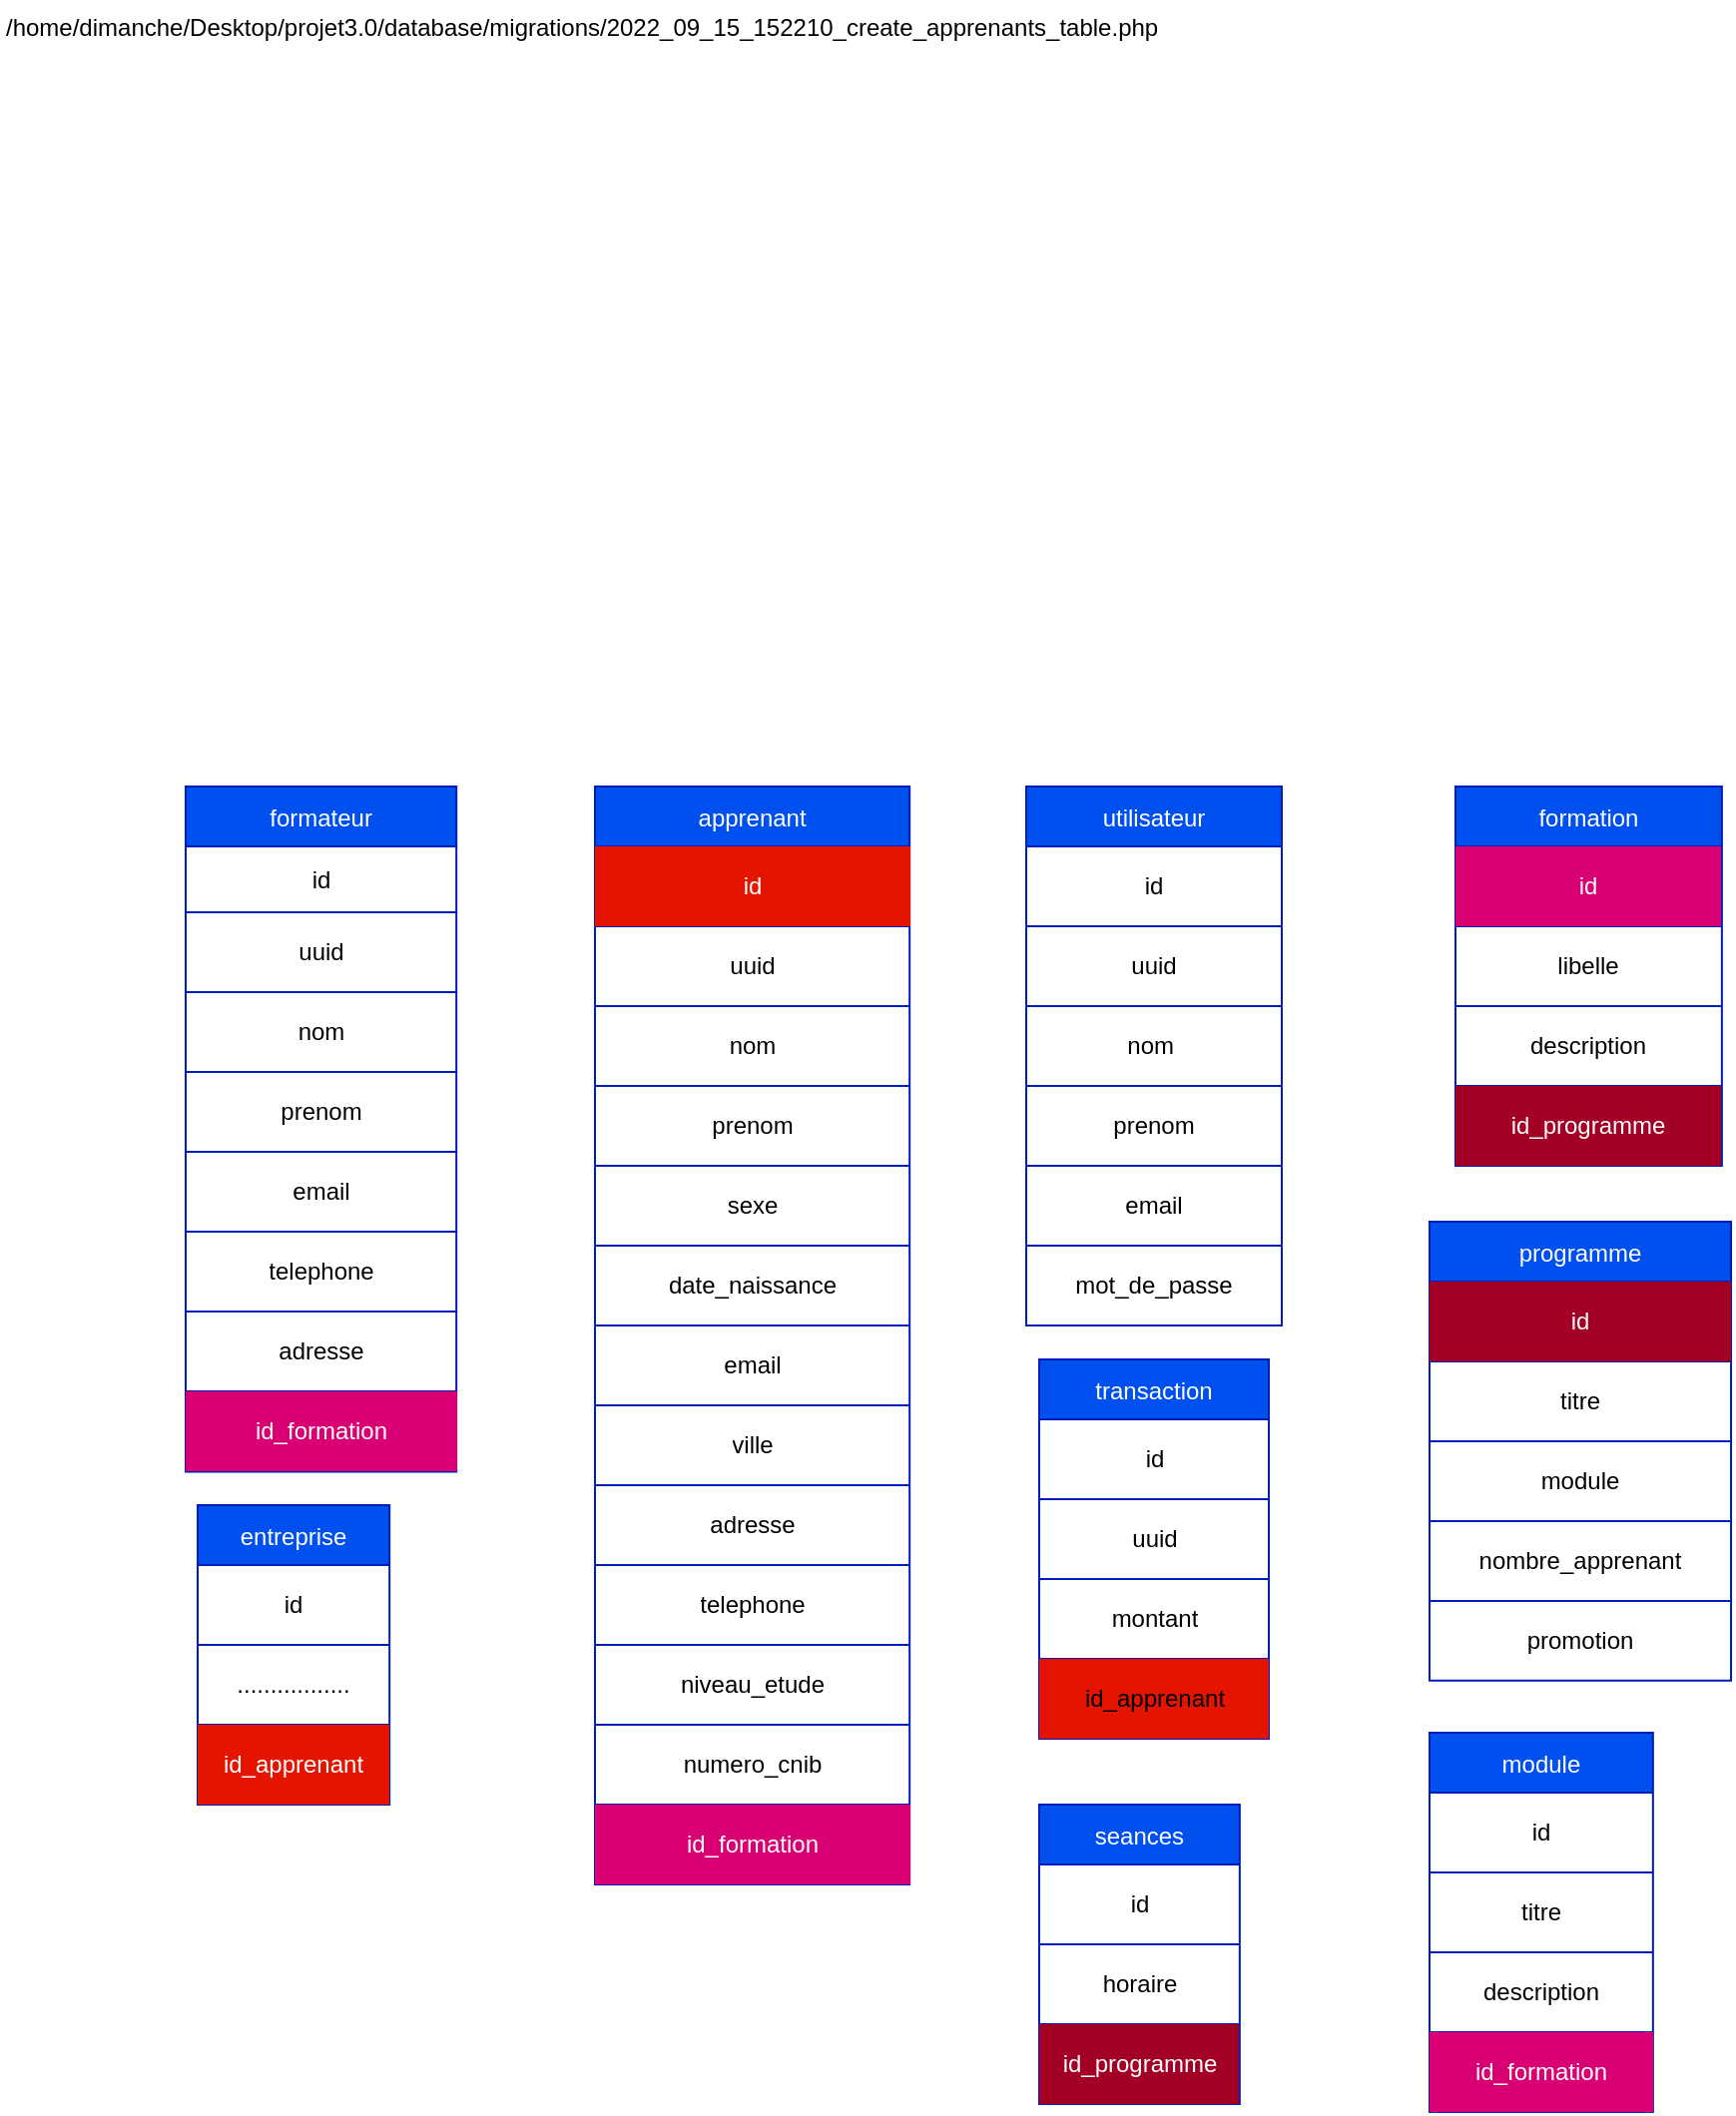 <mxfile>
    <diagram id="sy53yYB4X2xb03WpH7nr" name="Page-1">
        <mxGraphModel dx="1904" dy="1728" grid="0" gridSize="10" guides="1" tooltips="1" connect="1" arrows="1" fold="1" page="1" pageScale="1" pageWidth="850" pageHeight="1100" math="0" shadow="0">
            <root>
                <mxCell id="0"/>
                <mxCell id="1" parent="0"/>
                <mxCell id="59" value="apprenant" style="shape=table;startSize=30;container=1;collapsible=0;childLayout=tableLayout;fontFamily=Helvetica;fontSize=12;fontColor=#ffffff;fillColor=#0050ef;strokeColor=#001DBC;" parent="1" vertex="1">
                    <mxGeometry x="274" y="35" width="157.591" height="550" as="geometry"/>
                </mxCell>
                <mxCell id="60" value="" style="shape=partialRectangle;collapsible=0;dropTarget=0;pointerEvents=0;fillColor=none;top=0;left=0;bottom=0;right=0;points=[[0,0.5],[1,0.5]];portConstraint=eastwest;fontFamily=Helvetica;fontSize=12;fontColor=default;" parent="59" vertex="1">
                    <mxGeometry y="30" width="157.591" height="40" as="geometry"/>
                </mxCell>
                <mxCell id="61" value="id" style="shape=partialRectangle;html=1;whiteSpace=wrap;connectable=0;overflow=hidden;fillColor=#e51400;top=0;left=0;bottom=0;right=0;pointerEvents=1;fontFamily=Helvetica;fontSize=12;fontColor=#ffffff;strokeColor=#B20000;" parent="60" vertex="1">
                    <mxGeometry width="158" height="40" as="geometry">
                        <mxRectangle width="158" height="40" as="alternateBounds"/>
                    </mxGeometry>
                </mxCell>
                <mxCell id="87" value="" style="shape=partialRectangle;collapsible=0;dropTarget=0;pointerEvents=0;fillColor=none;top=0;left=0;bottom=0;right=0;points=[[0,0.5],[1,0.5]];portConstraint=eastwest;fontFamily=Helvetica;fontSize=12;fontColor=default;" parent="59" vertex="1">
                    <mxGeometry y="70" width="157.591" height="40" as="geometry"/>
                </mxCell>
                <mxCell id="88" value="uuid" style="shape=partialRectangle;html=1;whiteSpace=wrap;connectable=0;overflow=hidden;fillColor=none;top=0;left=0;bottom=0;right=0;pointerEvents=1;fontFamily=Helvetica;fontSize=12;fontColor=default;" parent="87" vertex="1">
                    <mxGeometry width="158" height="40" as="geometry">
                        <mxRectangle width="158" height="40" as="alternateBounds"/>
                    </mxGeometry>
                </mxCell>
                <mxCell id="62" value="" style="shape=partialRectangle;collapsible=0;dropTarget=0;pointerEvents=0;fillColor=none;top=0;left=0;bottom=0;right=0;points=[[0,0.5],[1,0.5]];portConstraint=eastwest;fontFamily=Helvetica;fontSize=12;fontColor=default;" parent="59" vertex="1">
                    <mxGeometry y="110" width="157.591" height="40" as="geometry"/>
                </mxCell>
                <mxCell id="63" value="nom" style="shape=partialRectangle;html=1;whiteSpace=wrap;connectable=0;overflow=hidden;fillColor=none;top=0;left=0;bottom=0;right=0;pointerEvents=1;fontFamily=Helvetica;fontSize=12;fontColor=default;" parent="62" vertex="1">
                    <mxGeometry width="158" height="40" as="geometry">
                        <mxRectangle width="158" height="40" as="alternateBounds"/>
                    </mxGeometry>
                </mxCell>
                <mxCell id="64" value="" style="shape=partialRectangle;collapsible=0;dropTarget=0;pointerEvents=0;fillColor=none;top=0;left=0;bottom=0;right=0;points=[[0,0.5],[1,0.5]];portConstraint=eastwest;fontFamily=Helvetica;fontSize=12;fontColor=default;" parent="59" vertex="1">
                    <mxGeometry y="150" width="157.591" height="40" as="geometry"/>
                </mxCell>
                <mxCell id="65" value="prenom" style="shape=partialRectangle;html=1;whiteSpace=wrap;connectable=0;overflow=hidden;fillColor=none;top=0;left=0;bottom=0;right=0;pointerEvents=1;fontFamily=Helvetica;fontSize=12;fontColor=default;" parent="64" vertex="1">
                    <mxGeometry width="158" height="40" as="geometry">
                        <mxRectangle width="158" height="40" as="alternateBounds"/>
                    </mxGeometry>
                </mxCell>
                <mxCell id="109" value="" style="shape=partialRectangle;collapsible=0;dropTarget=0;pointerEvents=0;fillColor=none;top=0;left=0;bottom=0;right=0;points=[[0,0.5],[1,0.5]];portConstraint=eastwest;fontFamily=Helvetica;fontSize=12;fontColor=default;" parent="59" vertex="1">
                    <mxGeometry y="190" width="157.591" height="40" as="geometry"/>
                </mxCell>
                <mxCell id="110" value="sexe" style="shape=partialRectangle;html=1;whiteSpace=wrap;connectable=0;overflow=hidden;fillColor=none;top=0;left=0;bottom=0;right=0;pointerEvents=1;fontFamily=Helvetica;fontSize=12;fontColor=default;" parent="109" vertex="1">
                    <mxGeometry width="158" height="40" as="geometry">
                        <mxRectangle width="158" height="40" as="alternateBounds"/>
                    </mxGeometry>
                </mxCell>
                <mxCell id="158" value="" style="shape=partialRectangle;collapsible=0;dropTarget=0;pointerEvents=0;fillColor=none;top=0;left=0;bottom=0;right=0;points=[[0,0.5],[1,0.5]];portConstraint=eastwest;fontFamily=Helvetica;fontSize=12;fontColor=default;" parent="59" vertex="1">
                    <mxGeometry y="230" width="157.591" height="40" as="geometry"/>
                </mxCell>
                <mxCell id="159" value="date_naissance" style="shape=partialRectangle;html=1;whiteSpace=wrap;connectable=0;overflow=hidden;fillColor=none;top=0;left=0;bottom=0;right=0;pointerEvents=1;fontFamily=Helvetica;fontSize=12;fontColor=default;" parent="158" vertex="1">
                    <mxGeometry width="158" height="40" as="geometry">
                        <mxRectangle width="158" height="40" as="alternateBounds"/>
                    </mxGeometry>
                </mxCell>
                <mxCell id="66" value="" style="shape=partialRectangle;collapsible=0;dropTarget=0;pointerEvents=0;fillColor=none;top=0;left=0;bottom=0;right=0;points=[[0,0.5],[1,0.5]];portConstraint=eastwest;fontFamily=Helvetica;fontSize=12;fontColor=default;" parent="59" vertex="1">
                    <mxGeometry y="270" width="157.591" height="40" as="geometry"/>
                </mxCell>
                <mxCell id="67" value="email" style="shape=partialRectangle;html=1;whiteSpace=wrap;connectable=0;overflow=hidden;fillColor=none;top=0;left=0;bottom=0;right=0;pointerEvents=1;fontFamily=Helvetica;fontSize=12;fontColor=default;" parent="66" vertex="1">
                    <mxGeometry width="158" height="40" as="geometry">
                        <mxRectangle width="158" height="40" as="alternateBounds"/>
                    </mxGeometry>
                </mxCell>
                <mxCell id="213" value="" style="shape=partialRectangle;collapsible=0;dropTarget=0;pointerEvents=0;fillColor=none;top=0;left=0;bottom=0;right=0;points=[[0,0.5],[1,0.5]];portConstraint=eastwest;fontFamily=Helvetica;fontSize=12;fontColor=default;" parent="59" vertex="1">
                    <mxGeometry y="310" width="157.591" height="40" as="geometry"/>
                </mxCell>
                <mxCell id="214" value="ville" style="shape=partialRectangle;html=1;whiteSpace=wrap;connectable=0;overflow=hidden;fillColor=none;top=0;left=0;bottom=0;right=0;pointerEvents=1;fontFamily=Helvetica;fontSize=12;fontColor=default;" parent="213" vertex="1">
                    <mxGeometry width="158" height="40" as="geometry">
                        <mxRectangle width="158" height="40" as="alternateBounds"/>
                    </mxGeometry>
                </mxCell>
                <mxCell id="81" value="" style="shape=partialRectangle;collapsible=0;dropTarget=0;pointerEvents=0;fillColor=none;top=0;left=0;bottom=0;right=0;points=[[0,0.5],[1,0.5]];portConstraint=eastwest;fontFamily=Helvetica;fontSize=12;fontColor=default;" parent="59" vertex="1">
                    <mxGeometry y="350" width="157.591" height="40" as="geometry"/>
                </mxCell>
                <mxCell id="82" value="adresse" style="shape=partialRectangle;html=1;whiteSpace=wrap;connectable=0;overflow=hidden;fillColor=none;top=0;left=0;bottom=0;right=0;pointerEvents=1;fontFamily=Helvetica;fontSize=12;fontColor=default;" parent="81" vertex="1">
                    <mxGeometry width="158" height="40" as="geometry">
                        <mxRectangle width="158" height="40" as="alternateBounds"/>
                    </mxGeometry>
                </mxCell>
                <mxCell id="77" value="" style="shape=partialRectangle;collapsible=0;dropTarget=0;pointerEvents=0;fillColor=none;top=0;left=0;bottom=0;right=0;points=[[0,0.5],[1,0.5]];portConstraint=eastwest;fontFamily=Helvetica;fontSize=12;fontColor=default;" parent="59" vertex="1">
                    <mxGeometry y="390" width="157.591" height="40" as="geometry"/>
                </mxCell>
                <mxCell id="78" value="telephone" style="shape=partialRectangle;html=1;whiteSpace=wrap;connectable=0;overflow=hidden;fillColor=none;top=0;left=0;bottom=0;right=0;pointerEvents=1;fontFamily=Helvetica;fontSize=12;fontColor=default;" parent="77" vertex="1">
                    <mxGeometry width="158" height="40" as="geometry">
                        <mxRectangle width="158" height="40" as="alternateBounds"/>
                    </mxGeometry>
                </mxCell>
                <mxCell id="152" value="" style="shape=partialRectangle;collapsible=0;dropTarget=0;pointerEvents=0;fillColor=none;top=0;left=0;bottom=0;right=0;points=[[0,0.5],[1,0.5]];portConstraint=eastwest;fontFamily=Helvetica;fontSize=12;fontColor=default;" parent="59" vertex="1">
                    <mxGeometry y="430" width="157.591" height="40" as="geometry"/>
                </mxCell>
                <mxCell id="153" value="niveau_etude" style="shape=partialRectangle;html=1;whiteSpace=wrap;connectable=0;overflow=hidden;fillColor=none;top=0;left=0;bottom=0;right=0;pointerEvents=1;fontFamily=Helvetica;fontSize=12;fontColor=default;" parent="152" vertex="1">
                    <mxGeometry width="158" height="40" as="geometry">
                        <mxRectangle width="158" height="40" as="alternateBounds"/>
                    </mxGeometry>
                </mxCell>
                <mxCell id="79" value="" style="shape=partialRectangle;collapsible=0;dropTarget=0;pointerEvents=0;fillColor=none;top=0;left=0;bottom=0;right=0;points=[[0,0.5],[1,0.5]];portConstraint=eastwest;fontFamily=Helvetica;fontSize=12;fontColor=default;" parent="59" vertex="1">
                    <mxGeometry y="470" width="157.591" height="40" as="geometry"/>
                </mxCell>
                <mxCell id="80" value="numero_cnib" style="shape=partialRectangle;html=1;whiteSpace=wrap;connectable=0;overflow=hidden;fillColor=none;top=0;left=0;bottom=0;right=0;pointerEvents=1;fontFamily=Helvetica;fontSize=12;fontColor=default;" parent="79" vertex="1">
                    <mxGeometry width="158" height="40" as="geometry">
                        <mxRectangle width="158" height="40" as="alternateBounds"/>
                    </mxGeometry>
                </mxCell>
                <mxCell id="98" value="" style="shape=partialRectangle;collapsible=0;dropTarget=0;pointerEvents=0;fillColor=none;top=0;left=0;bottom=0;right=0;points=[[0,0.5],[1,0.5]];portConstraint=eastwest;fontFamily=Helvetica;fontSize=12;fontColor=default;" parent="59" vertex="1">
                    <mxGeometry y="510" width="157.591" height="40" as="geometry"/>
                </mxCell>
                <mxCell id="99" value="id_formation" style="shape=partialRectangle;html=1;whiteSpace=wrap;connectable=0;overflow=hidden;fillColor=#d80073;top=0;left=0;bottom=0;right=0;pointerEvents=1;fontFamily=Helvetica;fontSize=12;fontColor=#ffffff;strokeColor=#A50040;" parent="98" vertex="1">
                    <mxGeometry width="158" height="40" as="geometry">
                        <mxRectangle width="158" height="40" as="alternateBounds"/>
                    </mxGeometry>
                </mxCell>
                <mxCell id="68" value="utilisateur" style="shape=table;startSize=30;container=1;collapsible=0;childLayout=tableLayout;fontFamily=Helvetica;fontSize=12;fontColor=#ffffff;fillColor=#0050ef;strokeColor=#001DBC;" parent="1" vertex="1">
                    <mxGeometry x="490" y="35" width="128" height="270" as="geometry"/>
                </mxCell>
                <mxCell id="93" value="" style="shape=partialRectangle;collapsible=0;dropTarget=0;pointerEvents=0;fillColor=none;top=0;left=0;bottom=0;right=0;points=[[0,0.5],[1,0.5]];portConstraint=eastwest;fontFamily=Helvetica;fontSize=12;fontColor=default;" parent="68" vertex="1">
                    <mxGeometry y="30" width="128" height="40" as="geometry"/>
                </mxCell>
                <mxCell id="94" value="id" style="shape=partialRectangle;html=1;whiteSpace=wrap;connectable=0;overflow=hidden;fillColor=none;top=0;left=0;bottom=0;right=0;pointerEvents=1;fontFamily=Helvetica;fontSize=12;fontColor=default;" parent="93" vertex="1">
                    <mxGeometry width="128" height="40" as="geometry">
                        <mxRectangle width="128" height="40" as="alternateBounds"/>
                    </mxGeometry>
                </mxCell>
                <mxCell id="73" value="" style="shape=partialRectangle;collapsible=0;dropTarget=0;pointerEvents=0;fillColor=none;top=0;left=0;bottom=0;right=0;points=[[0,0.5],[1,0.5]];portConstraint=eastwest;fontFamily=Helvetica;fontSize=12;fontColor=default;" parent="68" vertex="1">
                    <mxGeometry y="70" width="128" height="40" as="geometry"/>
                </mxCell>
                <mxCell id="74" value="uuid" style="shape=partialRectangle;html=1;whiteSpace=wrap;connectable=0;overflow=hidden;fillColor=none;top=0;left=0;bottom=0;right=0;pointerEvents=1;fontFamily=Helvetica;fontSize=12;fontColor=default;" parent="73" vertex="1">
                    <mxGeometry width="128" height="40" as="geometry">
                        <mxRectangle width="128" height="40" as="alternateBounds"/>
                    </mxGeometry>
                </mxCell>
                <mxCell id="69" value="" style="shape=partialRectangle;collapsible=0;dropTarget=0;pointerEvents=0;fillColor=none;top=0;left=0;bottom=0;right=0;points=[[0,0.5],[1,0.5]];portConstraint=eastwest;fontFamily=Helvetica;fontSize=12;fontColor=default;" parent="68" vertex="1">
                    <mxGeometry y="110" width="128" height="40" as="geometry"/>
                </mxCell>
                <mxCell id="70" value="nom&amp;nbsp;" style="shape=partialRectangle;html=1;whiteSpace=wrap;connectable=0;overflow=hidden;fillColor=none;top=0;left=0;bottom=0;right=0;pointerEvents=1;fontFamily=Helvetica;fontSize=12;fontColor=default;" parent="69" vertex="1">
                    <mxGeometry width="128" height="40" as="geometry">
                        <mxRectangle width="128" height="40" as="alternateBounds"/>
                    </mxGeometry>
                </mxCell>
                <mxCell id="71" value="" style="shape=partialRectangle;collapsible=0;dropTarget=0;pointerEvents=0;fillColor=none;top=0;left=0;bottom=0;right=0;points=[[0,0.5],[1,0.5]];portConstraint=eastwest;fontFamily=Helvetica;fontSize=12;fontColor=default;" parent="68" vertex="1">
                    <mxGeometry y="150" width="128" height="40" as="geometry"/>
                </mxCell>
                <mxCell id="72" value="prenom" style="shape=partialRectangle;html=1;whiteSpace=wrap;connectable=0;overflow=hidden;fillColor=none;top=0;left=0;bottom=0;right=0;pointerEvents=1;fontFamily=Helvetica;fontSize=12;fontColor=default;" parent="71" vertex="1">
                    <mxGeometry width="128" height="40" as="geometry">
                        <mxRectangle width="128" height="40" as="alternateBounds"/>
                    </mxGeometry>
                </mxCell>
                <mxCell id="75" value="" style="shape=partialRectangle;collapsible=0;dropTarget=0;pointerEvents=0;fillColor=none;top=0;left=0;bottom=0;right=0;points=[[0,0.5],[1,0.5]];portConstraint=eastwest;fontFamily=Helvetica;fontSize=12;fontColor=default;" parent="68" vertex="1">
                    <mxGeometry y="190" width="128" height="40" as="geometry"/>
                </mxCell>
                <mxCell id="76" value="email" style="shape=partialRectangle;html=1;whiteSpace=wrap;connectable=0;overflow=hidden;fillColor=none;top=0;left=0;bottom=0;right=0;pointerEvents=1;fontFamily=Helvetica;fontSize=12;fontColor=default;" parent="75" vertex="1">
                    <mxGeometry width="128" height="40" as="geometry">
                        <mxRectangle width="128" height="40" as="alternateBounds"/>
                    </mxGeometry>
                </mxCell>
                <mxCell id="91" value="" style="shape=partialRectangle;collapsible=0;dropTarget=0;pointerEvents=0;fillColor=none;top=0;left=0;bottom=0;right=0;points=[[0,0.5],[1,0.5]];portConstraint=eastwest;fontFamily=Helvetica;fontSize=12;fontColor=default;" parent="68" vertex="1">
                    <mxGeometry y="230" width="128" height="40" as="geometry"/>
                </mxCell>
                <mxCell id="92" value="mot_de_passe" style="shape=partialRectangle;html=1;whiteSpace=wrap;connectable=0;overflow=hidden;fillColor=none;top=0;left=0;bottom=0;right=0;pointerEvents=1;fontFamily=Helvetica;fontSize=12;fontColor=default;" parent="91" vertex="1">
                    <mxGeometry width="128" height="40" as="geometry">
                        <mxRectangle width="128" height="40" as="alternateBounds"/>
                    </mxGeometry>
                </mxCell>
                <mxCell id="100" value="formation" style="shape=table;startSize=30;container=1;collapsible=0;childLayout=tableLayout;fontFamily=Helvetica;fontSize=12;fontColor=#ffffff;fillColor=#0050ef;strokeColor=#001DBC;" parent="1" vertex="1">
                    <mxGeometry x="705" y="35" width="133.44" height="190" as="geometry"/>
                </mxCell>
                <mxCell id="101" value="" style="shape=partialRectangle;collapsible=0;dropTarget=0;pointerEvents=0;fillColor=none;top=0;left=0;bottom=0;right=0;points=[[0,0.5],[1,0.5]];portConstraint=eastwest;fontFamily=Helvetica;fontSize=12;fontColor=default;" parent="100" vertex="1">
                    <mxGeometry y="30" width="133.44" height="40" as="geometry"/>
                </mxCell>
                <mxCell id="102" value="id" style="shape=partialRectangle;html=1;whiteSpace=wrap;connectable=0;overflow=hidden;fillColor=#d80073;top=0;left=0;bottom=0;right=0;pointerEvents=1;fontFamily=Helvetica;fontSize=12;fontColor=#ffffff;strokeColor=#A50040;" parent="101" vertex="1">
                    <mxGeometry width="133" height="40" as="geometry">
                        <mxRectangle width="133" height="40" as="alternateBounds"/>
                    </mxGeometry>
                </mxCell>
                <mxCell id="103" value="" style="shape=partialRectangle;collapsible=0;dropTarget=0;pointerEvents=0;fillColor=none;top=0;left=0;bottom=0;right=0;points=[[0,0.5],[1,0.5]];portConstraint=eastwest;fontFamily=Helvetica;fontSize=12;fontColor=default;" parent="100" vertex="1">
                    <mxGeometry y="70" width="133.44" height="40" as="geometry"/>
                </mxCell>
                <mxCell id="104" value="libelle" style="shape=partialRectangle;html=1;whiteSpace=wrap;connectable=0;overflow=hidden;fillColor=none;top=0;left=0;bottom=0;right=0;pointerEvents=1;fontFamily=Helvetica;fontSize=12;fontColor=default;" parent="103" vertex="1">
                    <mxGeometry width="133" height="40" as="geometry">
                        <mxRectangle width="133" height="40" as="alternateBounds"/>
                    </mxGeometry>
                </mxCell>
                <mxCell id="178" value="" style="shape=partialRectangle;collapsible=0;dropTarget=0;pointerEvents=0;fillColor=none;top=0;left=0;bottom=0;right=0;points=[[0,0.5],[1,0.5]];portConstraint=eastwest;fontFamily=Helvetica;fontSize=12;fontColor=default;" parent="100" vertex="1">
                    <mxGeometry y="110" width="133.44" height="40" as="geometry"/>
                </mxCell>
                <mxCell id="179" value="description" style="shape=partialRectangle;html=1;whiteSpace=wrap;connectable=0;overflow=hidden;fillColor=none;top=0;left=0;bottom=0;right=0;pointerEvents=1;fontFamily=Helvetica;fontSize=12;fontColor=default;" parent="178" vertex="1">
                    <mxGeometry width="133" height="40" as="geometry">
                        <mxRectangle width="133" height="40" as="alternateBounds"/>
                    </mxGeometry>
                </mxCell>
                <mxCell id="169" value="" style="shape=partialRectangle;collapsible=0;dropTarget=0;pointerEvents=0;fillColor=none;top=0;left=0;bottom=0;right=0;points=[[0,0.5],[1,0.5]];portConstraint=eastwest;fontFamily=Helvetica;fontSize=12;fontColor=default;" parent="100" vertex="1">
                    <mxGeometry y="150" width="133.44" height="40" as="geometry"/>
                </mxCell>
                <mxCell id="170" value="id_programme" style="shape=partialRectangle;html=1;whiteSpace=wrap;connectable=0;overflow=hidden;fillColor=#a20025;top=0;left=0;bottom=0;right=0;pointerEvents=1;fontFamily=Helvetica;fontSize=12;fontColor=#ffffff;strokeColor=#6F0000;" parent="169" vertex="1">
                    <mxGeometry width="133" height="40" as="geometry">
                        <mxRectangle width="133" height="40" as="alternateBounds"/>
                    </mxGeometry>
                </mxCell>
                <mxCell id="124" value="formateur" style="shape=table;startSize=30;container=1;collapsible=0;childLayout=tableLayout;fontFamily=Helvetica;fontSize=12;fontColor=#ffffff;fillColor=#0050ef;strokeColor=#001DBC;" parent="1" vertex="1">
                    <mxGeometry x="69" y="35" width="135.591" height="343.26" as="geometry"/>
                </mxCell>
                <mxCell id="125" value="" style="shape=partialRectangle;collapsible=0;dropTarget=0;pointerEvents=0;fillColor=none;top=0;left=0;bottom=0;right=0;points=[[0,0.5],[1,0.5]];portConstraint=eastwest;fontFamily=Helvetica;fontSize=12;fontColor=default;" parent="124" vertex="1">
                    <mxGeometry y="30" width="135.591" height="33" as="geometry"/>
                </mxCell>
                <mxCell id="126" value="id" style="shape=partialRectangle;html=1;whiteSpace=wrap;connectable=0;overflow=hidden;fillColor=none;top=0;left=0;bottom=0;right=0;pointerEvents=1;fontFamily=Helvetica;fontSize=12;fontColor=default;" parent="125" vertex="1">
                    <mxGeometry width="136" height="33" as="geometry">
                        <mxRectangle width="136" height="33" as="alternateBounds"/>
                    </mxGeometry>
                </mxCell>
                <mxCell id="127" value="" style="shape=partialRectangle;collapsible=0;dropTarget=0;pointerEvents=0;fillColor=none;top=0;left=0;bottom=0;right=0;points=[[0,0.5],[1,0.5]];portConstraint=eastwest;fontFamily=Helvetica;fontSize=12;fontColor=default;" parent="124" vertex="1">
                    <mxGeometry y="63" width="135.591" height="40" as="geometry"/>
                </mxCell>
                <mxCell id="128" value="uuid" style="shape=partialRectangle;html=1;whiteSpace=wrap;connectable=0;overflow=hidden;fillColor=none;top=0;left=0;bottom=0;right=0;pointerEvents=1;fontFamily=Helvetica;fontSize=12;fontColor=default;" parent="127" vertex="1">
                    <mxGeometry width="136" height="40" as="geometry">
                        <mxRectangle width="136" height="40" as="alternateBounds"/>
                    </mxGeometry>
                </mxCell>
                <mxCell id="129" value="" style="shape=partialRectangle;collapsible=0;dropTarget=0;pointerEvents=0;fillColor=none;top=0;left=0;bottom=0;right=0;points=[[0,0.5],[1,0.5]];portConstraint=eastwest;fontFamily=Helvetica;fontSize=12;fontColor=default;" parent="124" vertex="1">
                    <mxGeometry y="103" width="135.591" height="40" as="geometry"/>
                </mxCell>
                <mxCell id="130" value="nom" style="shape=partialRectangle;html=1;whiteSpace=wrap;connectable=0;overflow=hidden;fillColor=none;top=0;left=0;bottom=0;right=0;pointerEvents=1;fontFamily=Helvetica;fontSize=12;fontColor=default;" parent="129" vertex="1">
                    <mxGeometry width="136" height="40" as="geometry">
                        <mxRectangle width="136" height="40" as="alternateBounds"/>
                    </mxGeometry>
                </mxCell>
                <mxCell id="131" value="" style="shape=partialRectangle;collapsible=0;dropTarget=0;pointerEvents=0;fillColor=none;top=0;left=0;bottom=0;right=0;points=[[0,0.5],[1,0.5]];portConstraint=eastwest;fontFamily=Helvetica;fontSize=12;fontColor=default;" parent="124" vertex="1">
                    <mxGeometry y="143" width="135.591" height="40" as="geometry"/>
                </mxCell>
                <mxCell id="132" value="prenom" style="shape=partialRectangle;html=1;whiteSpace=wrap;connectable=0;overflow=hidden;fillColor=none;top=0;left=0;bottom=0;right=0;pointerEvents=1;fontFamily=Helvetica;fontSize=12;fontColor=default;" parent="131" vertex="1">
                    <mxGeometry width="136" height="40" as="geometry">
                        <mxRectangle width="136" height="40" as="alternateBounds"/>
                    </mxGeometry>
                </mxCell>
                <mxCell id="135" value="" style="shape=partialRectangle;collapsible=0;dropTarget=0;pointerEvents=0;fillColor=none;top=0;left=0;bottom=0;right=0;points=[[0,0.5],[1,0.5]];portConstraint=eastwest;fontFamily=Helvetica;fontSize=12;fontColor=default;" parent="124" vertex="1">
                    <mxGeometry y="183" width="135.591" height="40" as="geometry"/>
                </mxCell>
                <mxCell id="136" value="email" style="shape=partialRectangle;html=1;whiteSpace=wrap;connectable=0;overflow=hidden;fillColor=none;top=0;left=0;bottom=0;right=0;pointerEvents=1;fontFamily=Helvetica;fontSize=12;fontColor=default;" parent="135" vertex="1">
                    <mxGeometry width="136" height="40" as="geometry">
                        <mxRectangle width="136" height="40" as="alternateBounds"/>
                    </mxGeometry>
                </mxCell>
                <mxCell id="154" value="" style="shape=partialRectangle;collapsible=0;dropTarget=0;pointerEvents=0;fillColor=none;top=0;left=0;bottom=0;right=0;points=[[0,0.5],[1,0.5]];portConstraint=eastwest;fontFamily=Helvetica;fontSize=12;fontColor=default;" parent="124" vertex="1">
                    <mxGeometry y="223" width="135.591" height="40" as="geometry"/>
                </mxCell>
                <mxCell id="155" value="telephone" style="shape=partialRectangle;html=1;whiteSpace=wrap;connectable=0;overflow=hidden;fillColor=none;top=0;left=0;bottom=0;right=0;pointerEvents=1;fontFamily=Helvetica;fontSize=12;fontColor=default;" parent="154" vertex="1">
                    <mxGeometry width="136" height="40" as="geometry">
                        <mxRectangle width="136" height="40" as="alternateBounds"/>
                    </mxGeometry>
                </mxCell>
                <mxCell id="156" value="" style="shape=partialRectangle;collapsible=0;dropTarget=0;pointerEvents=0;fillColor=none;top=0;left=0;bottom=0;right=0;points=[[0,0.5],[1,0.5]];portConstraint=eastwest;fontFamily=Helvetica;fontSize=12;fontColor=default;" parent="124" vertex="1">
                    <mxGeometry y="263" width="135.591" height="40" as="geometry"/>
                </mxCell>
                <mxCell id="157" value="adresse" style="shape=partialRectangle;html=1;whiteSpace=wrap;connectable=0;overflow=hidden;fillColor=none;top=0;left=0;bottom=0;right=0;pointerEvents=1;fontFamily=Helvetica;fontSize=12;fontColor=default;" parent="156" vertex="1">
                    <mxGeometry width="136" height="40" as="geometry">
                        <mxRectangle width="136" height="40" as="alternateBounds"/>
                    </mxGeometry>
                </mxCell>
                <mxCell id="141" value="" style="shape=partialRectangle;collapsible=0;dropTarget=0;pointerEvents=0;fillColor=none;top=0;left=0;bottom=0;right=0;points=[[0,0.5],[1,0.5]];portConstraint=eastwest;fontFamily=Helvetica;fontSize=12;fontColor=default;" parent="124" vertex="1">
                    <mxGeometry y="303" width="135.591" height="40" as="geometry"/>
                </mxCell>
                <mxCell id="142" value="id_formation" style="shape=partialRectangle;html=1;whiteSpace=wrap;connectable=0;overflow=hidden;fillColor=#d80073;top=0;left=0;bottom=0;right=0;pointerEvents=1;fontFamily=Helvetica;fontSize=12;fontColor=#ffffff;strokeColor=#A50040;" parent="141" vertex="1">
                    <mxGeometry width="136" height="40" as="geometry">
                        <mxRectangle width="136" height="40" as="alternateBounds"/>
                    </mxGeometry>
                </mxCell>
                <mxCell id="143" value="transaction" style="shape=table;startSize=30;container=1;collapsible=0;childLayout=tableLayout;fontFamily=Helvetica;fontSize=12;fontColor=#ffffff;fillColor=#0050ef;strokeColor=#001DBC;" parent="1" vertex="1">
                    <mxGeometry x="496.5" y="322" width="115" height="190" as="geometry"/>
                </mxCell>
                <mxCell id="144" value="" style="shape=partialRectangle;collapsible=0;dropTarget=0;pointerEvents=0;fillColor=none;top=0;left=0;bottom=0;right=0;points=[[0,0.5],[1,0.5]];portConstraint=eastwest;fontFamily=Helvetica;fontSize=12;fontColor=default;" parent="143" vertex="1">
                    <mxGeometry y="30" width="115" height="40" as="geometry"/>
                </mxCell>
                <mxCell id="145" value="id" style="shape=partialRectangle;html=1;whiteSpace=wrap;connectable=0;overflow=hidden;fillColor=none;top=0;left=0;bottom=0;right=0;pointerEvents=1;fontFamily=Helvetica;fontSize=12;fontColor=default;" parent="144" vertex="1">
                    <mxGeometry width="115" height="40" as="geometry">
                        <mxRectangle width="115" height="40" as="alternateBounds"/>
                    </mxGeometry>
                </mxCell>
                <mxCell id="146" value="" style="shape=partialRectangle;collapsible=0;dropTarget=0;pointerEvents=0;fillColor=none;top=0;left=0;bottom=0;right=0;points=[[0,0.5],[1,0.5]];portConstraint=eastwest;fontFamily=Helvetica;fontSize=12;fontColor=default;" parent="143" vertex="1">
                    <mxGeometry y="70" width="115" height="40" as="geometry"/>
                </mxCell>
                <mxCell id="147" value="uuid" style="shape=partialRectangle;html=1;whiteSpace=wrap;connectable=0;overflow=hidden;fillColor=none;top=0;left=0;bottom=0;right=0;pointerEvents=1;fontFamily=Helvetica;fontSize=12;fontColor=default;" parent="146" vertex="1">
                    <mxGeometry width="115" height="40" as="geometry">
                        <mxRectangle width="115" height="40" as="alternateBounds"/>
                    </mxGeometry>
                </mxCell>
                <mxCell id="148" value="" style="shape=partialRectangle;collapsible=0;dropTarget=0;pointerEvents=0;fillColor=none;top=0;left=0;bottom=0;right=0;points=[[0,0.5],[1,0.5]];portConstraint=eastwest;fontFamily=Helvetica;fontSize=12;fontColor=default;" parent="143" vertex="1">
                    <mxGeometry y="110" width="115" height="40" as="geometry"/>
                </mxCell>
                <mxCell id="149" value="montant" style="shape=partialRectangle;html=1;whiteSpace=wrap;connectable=0;overflow=hidden;fillColor=none;top=0;left=0;bottom=0;right=0;pointerEvents=1;fontFamily=Helvetica;fontSize=12;fontColor=default;" parent="148" vertex="1">
                    <mxGeometry width="115" height="40" as="geometry">
                        <mxRectangle width="115" height="40" as="alternateBounds"/>
                    </mxGeometry>
                </mxCell>
                <mxCell id="150" value="" style="shape=partialRectangle;collapsible=0;dropTarget=0;pointerEvents=0;fillColor=#e51400;top=0;left=0;bottom=0;right=0;points=[[0,0.5],[1,0.5]];portConstraint=eastwest;fontFamily=Helvetica;fontSize=12;fontColor=#ffffff;strokeColor=#B20000;" parent="143" vertex="1">
                    <mxGeometry y="150" width="115" height="40" as="geometry"/>
                </mxCell>
                <mxCell id="151" value="id_apprenant" style="shape=partialRectangle;html=1;whiteSpace=wrap;connectable=0;overflow=hidden;fillColor=none;top=0;left=0;bottom=0;right=0;pointerEvents=1;fontFamily=Helvetica;fontSize=12;fontColor=default;" parent="150" vertex="1">
                    <mxGeometry width="115" height="40" as="geometry">
                        <mxRectangle width="115" height="40" as="alternateBounds"/>
                    </mxGeometry>
                </mxCell>
                <mxCell id="160" value="programme" style="shape=table;startSize=30;container=1;collapsible=0;childLayout=tableLayout;fontFamily=Helvetica;fontSize=12;fontColor=#ffffff;fillColor=#0050ef;strokeColor=#001DBC;" parent="1" vertex="1">
                    <mxGeometry x="692" y="253" width="151.016" height="229.927" as="geometry"/>
                </mxCell>
                <mxCell id="161" value="" style="shape=partialRectangle;collapsible=0;dropTarget=0;pointerEvents=0;fillColor=none;top=0;left=0;bottom=0;right=0;points=[[0,0.5],[1,0.5]];portConstraint=eastwest;fontFamily=Helvetica;fontSize=12;fontColor=default;" parent="160" vertex="1">
                    <mxGeometry y="30" width="151.016" height="40" as="geometry"/>
                </mxCell>
                <mxCell id="162" value="id" style="shape=partialRectangle;html=1;whiteSpace=wrap;connectable=0;overflow=hidden;fillColor=#a20025;top=0;left=0;bottom=0;right=0;pointerEvents=1;fontFamily=Helvetica;fontSize=12;fontColor=#ffffff;strokeColor=#6F0000;" parent="161" vertex="1">
                    <mxGeometry width="151" height="40" as="geometry">
                        <mxRectangle width="151" height="40" as="alternateBounds"/>
                    </mxGeometry>
                </mxCell>
                <mxCell id="163" value="" style="shape=partialRectangle;collapsible=0;dropTarget=0;pointerEvents=0;fillColor=none;top=0;left=0;bottom=0;right=0;points=[[0,0.5],[1,0.5]];portConstraint=eastwest;fontFamily=Helvetica;fontSize=12;fontColor=default;" parent="160" vertex="1">
                    <mxGeometry y="70" width="151.016" height="40" as="geometry"/>
                </mxCell>
                <mxCell id="164" value="titre" style="shape=partialRectangle;html=1;whiteSpace=wrap;connectable=0;overflow=hidden;fillColor=none;top=0;left=0;bottom=0;right=0;pointerEvents=1;fontFamily=Helvetica;fontSize=12;fontColor=default;" parent="163" vertex="1">
                    <mxGeometry width="151" height="40" as="geometry">
                        <mxRectangle width="151" height="40" as="alternateBounds"/>
                    </mxGeometry>
                </mxCell>
                <mxCell id="167" value="" style="shape=partialRectangle;collapsible=0;dropTarget=0;pointerEvents=0;fillColor=none;top=0;left=0;bottom=0;right=0;points=[[0,0.5],[1,0.5]];portConstraint=eastwest;fontFamily=Helvetica;fontSize=12;fontColor=default;" parent="160" vertex="1">
                    <mxGeometry y="110" width="151.016" height="40" as="geometry"/>
                </mxCell>
                <mxCell id="168" value="module" style="shape=partialRectangle;html=1;whiteSpace=wrap;connectable=0;overflow=hidden;fillColor=none;top=0;left=0;bottom=0;right=0;pointerEvents=1;fontFamily=Helvetica;fontSize=12;fontColor=default;" parent="167" vertex="1">
                    <mxGeometry width="151" height="40" as="geometry">
                        <mxRectangle width="151" height="40" as="alternateBounds"/>
                    </mxGeometry>
                </mxCell>
                <mxCell id="105" value="" style="shape=partialRectangle;collapsible=0;dropTarget=0;pointerEvents=0;fillColor=none;top=0;left=0;bottom=0;right=0;points=[[0,0.5],[1,0.5]];portConstraint=eastwest;fontFamily=Helvetica;fontSize=12;fontColor=default;" parent="160" vertex="1">
                    <mxGeometry y="150" width="151.016" height="40" as="geometry"/>
                </mxCell>
                <mxCell id="106" value="nombre_apprenant" style="shape=partialRectangle;html=1;whiteSpace=wrap;connectable=0;overflow=hidden;fillColor=none;top=0;left=0;bottom=0;right=0;pointerEvents=1;fontFamily=Helvetica;fontSize=12;fontColor=default;" parent="105" vertex="1">
                    <mxGeometry width="151" height="40" as="geometry">
                        <mxRectangle width="151" height="40" as="alternateBounds"/>
                    </mxGeometry>
                </mxCell>
                <mxCell id="210" value="" style="shape=partialRectangle;collapsible=0;dropTarget=0;pointerEvents=0;fillColor=none;top=0;left=0;bottom=0;right=0;points=[[0,0.5],[1,0.5]];portConstraint=eastwest;fontFamily=Helvetica;fontSize=12;fontColor=default;" parent="160" vertex="1">
                    <mxGeometry y="190" width="151.016" height="40" as="geometry"/>
                </mxCell>
                <mxCell id="211" value="promotion" style="shape=partialRectangle;html=1;whiteSpace=wrap;connectable=0;overflow=hidden;fillColor=none;top=0;left=0;bottom=0;right=0;pointerEvents=1;fontFamily=Helvetica;fontSize=12;fontColor=default;" parent="210" vertex="1">
                    <mxGeometry width="151" height="40" as="geometry">
                        <mxRectangle width="151" height="40" as="alternateBounds"/>
                    </mxGeometry>
                </mxCell>
                <mxCell id="180" value="module" style="shape=table;startSize=30;container=1;collapsible=0;childLayout=tableLayout;fontFamily=Helvetica;fontSize=12;fontColor=#ffffff;fillColor=#0050ef;strokeColor=#001DBC;" parent="1" vertex="1">
                    <mxGeometry x="692" y="509" width="111.924" height="190" as="geometry"/>
                </mxCell>
                <mxCell id="181" value="" style="shape=partialRectangle;collapsible=0;dropTarget=0;pointerEvents=0;fillColor=none;top=0;left=0;bottom=0;right=0;points=[[0,0.5],[1,0.5]];portConstraint=eastwest;fontFamily=Helvetica;fontSize=12;fontColor=default;" parent="180" vertex="1">
                    <mxGeometry y="30" width="111.924" height="40" as="geometry"/>
                </mxCell>
                <mxCell id="182" value="id" style="shape=partialRectangle;html=1;whiteSpace=wrap;connectable=0;overflow=hidden;fillColor=none;top=0;left=0;bottom=0;right=0;pointerEvents=1;fontFamily=Helvetica;fontSize=12;fontColor=default;" parent="181" vertex="1">
                    <mxGeometry width="112" height="40" as="geometry">
                        <mxRectangle width="112" height="40" as="alternateBounds"/>
                    </mxGeometry>
                </mxCell>
                <mxCell id="183" value="" style="shape=partialRectangle;collapsible=0;dropTarget=0;pointerEvents=0;fillColor=none;top=0;left=0;bottom=0;right=0;points=[[0,0.5],[1,0.5]];portConstraint=eastwest;fontFamily=Helvetica;fontSize=12;fontColor=default;" parent="180" vertex="1">
                    <mxGeometry y="70" width="111.924" height="40" as="geometry"/>
                </mxCell>
                <mxCell id="184" value="titre" style="shape=partialRectangle;html=1;whiteSpace=wrap;connectable=0;overflow=hidden;fillColor=none;top=0;left=0;bottom=0;right=0;pointerEvents=1;fontFamily=Helvetica;fontSize=12;fontColor=default;" parent="183" vertex="1">
                    <mxGeometry width="112" height="40" as="geometry">
                        <mxRectangle width="112" height="40" as="alternateBounds"/>
                    </mxGeometry>
                </mxCell>
                <mxCell id="185" value="" style="shape=partialRectangle;collapsible=0;dropTarget=0;pointerEvents=0;fillColor=none;top=0;left=0;bottom=0;right=0;points=[[0,0.5],[1,0.5]];portConstraint=eastwest;fontFamily=Helvetica;fontSize=12;fontColor=default;" parent="180" vertex="1">
                    <mxGeometry y="110" width="111.924" height="40" as="geometry"/>
                </mxCell>
                <mxCell id="186" value="description" style="shape=partialRectangle;html=1;whiteSpace=wrap;connectable=0;overflow=hidden;fillColor=none;top=0;left=0;bottom=0;right=0;pointerEvents=1;fontFamily=Helvetica;fontSize=12;fontColor=default;" parent="185" vertex="1">
                    <mxGeometry width="112" height="40" as="geometry">
                        <mxRectangle width="112" height="40" as="alternateBounds"/>
                    </mxGeometry>
                </mxCell>
                <mxCell id="187" value="" style="shape=partialRectangle;collapsible=0;dropTarget=0;pointerEvents=0;fillColor=none;top=0;left=0;bottom=0;right=0;points=[[0,0.5],[1,0.5]];portConstraint=eastwest;fontFamily=Helvetica;fontSize=12;fontColor=default;" parent="180" vertex="1">
                    <mxGeometry y="150" width="111.924" height="40" as="geometry"/>
                </mxCell>
                <mxCell id="188" value="id_formation" style="shape=partialRectangle;html=1;whiteSpace=wrap;connectable=0;overflow=hidden;fillColor=#d80073;top=0;left=0;bottom=0;right=0;pointerEvents=1;fontFamily=Helvetica;fontSize=12;fontColor=#ffffff;strokeColor=#A50040;" parent="187" vertex="1">
                    <mxGeometry width="112" height="40" as="geometry">
                        <mxRectangle width="112" height="40" as="alternateBounds"/>
                    </mxGeometry>
                </mxCell>
                <mxCell id="196" value="entreprise" style="shape=table;startSize=30;container=1;collapsible=0;childLayout=tableLayout;fontFamily=Helvetica;fontSize=12;fontColor=#ffffff;fillColor=#0050ef;strokeColor=#001DBC;" parent="1" vertex="1">
                    <mxGeometry x="75" y="395" width="96.091" height="150" as="geometry"/>
                </mxCell>
                <mxCell id="197" value="" style="shape=partialRectangle;collapsible=0;dropTarget=0;pointerEvents=0;fillColor=none;top=0;left=0;bottom=0;right=0;points=[[0,0.5],[1,0.5]];portConstraint=eastwest;fontFamily=Helvetica;fontSize=12;fontColor=default;" parent="196" vertex="1">
                    <mxGeometry y="30" width="96.091" height="40" as="geometry"/>
                </mxCell>
                <mxCell id="198" value="id" style="shape=partialRectangle;html=1;whiteSpace=wrap;connectable=0;overflow=hidden;fillColor=none;top=0;left=0;bottom=0;right=0;pointerEvents=1;fontFamily=Helvetica;fontSize=12;fontColor=default;" parent="197" vertex="1">
                    <mxGeometry width="96" height="40" as="geometry">
                        <mxRectangle width="96" height="40" as="alternateBounds"/>
                    </mxGeometry>
                </mxCell>
                <mxCell id="201" value="" style="shape=partialRectangle;collapsible=0;dropTarget=0;pointerEvents=0;fillColor=none;top=0;left=0;bottom=0;right=0;points=[[0,0.5],[1,0.5]];portConstraint=eastwest;fontFamily=Helvetica;fontSize=12;fontColor=default;" parent="196" vertex="1">
                    <mxGeometry y="70" width="96.091" height="40" as="geometry"/>
                </mxCell>
                <mxCell id="202" value="................." style="shape=partialRectangle;html=1;whiteSpace=wrap;connectable=0;overflow=hidden;fillColor=none;top=0;left=0;bottom=0;right=0;pointerEvents=1;fontFamily=Helvetica;fontSize=12;fontColor=default;" parent="201" vertex="1">
                    <mxGeometry width="96" height="40" as="geometry">
                        <mxRectangle width="96" height="40" as="alternateBounds"/>
                    </mxGeometry>
                </mxCell>
                <mxCell id="199" value="" style="shape=partialRectangle;collapsible=0;dropTarget=0;pointerEvents=0;fillColor=none;top=0;left=0;bottom=0;right=0;points=[[0,0.5],[1,0.5]];portConstraint=eastwest;fontFamily=Helvetica;fontSize=12;fontColor=default;" parent="196" vertex="1">
                    <mxGeometry y="110" width="96.091" height="40" as="geometry"/>
                </mxCell>
                <mxCell id="200" value="id_apprenant" style="shape=partialRectangle;html=1;whiteSpace=wrap;connectable=0;overflow=hidden;fillColor=#e51400;top=0;left=0;bottom=0;right=0;pointerEvents=1;fontFamily=Helvetica;fontSize=12;fontColor=#ffffff;strokeColor=#B20000;" parent="199" vertex="1">
                    <mxGeometry width="96" height="40" as="geometry">
                        <mxRectangle width="96" height="40" as="alternateBounds"/>
                    </mxGeometry>
                </mxCell>
                <mxCell id="203" value="seances" style="shape=table;startSize=30;container=1;collapsible=0;childLayout=tableLayout;fontFamily=Helvetica;fontSize=12;fontColor=#ffffff;fillColor=#0050ef;strokeColor=#001DBC;" parent="1" vertex="1">
                    <mxGeometry x="496.5" y="545" width="100.424" height="150" as="geometry"/>
                </mxCell>
                <mxCell id="204" value="" style="shape=partialRectangle;collapsible=0;dropTarget=0;pointerEvents=0;fillColor=none;top=0;left=0;bottom=0;right=0;points=[[0,0.5],[1,0.5]];portConstraint=eastwest;fontFamily=Helvetica;fontSize=12;fontColor=default;" parent="203" vertex="1">
                    <mxGeometry y="30" width="100.424" height="40" as="geometry"/>
                </mxCell>
                <mxCell id="205" value="id" style="shape=partialRectangle;html=1;whiteSpace=wrap;connectable=0;overflow=hidden;fillColor=none;top=0;left=0;bottom=0;right=0;pointerEvents=1;fontFamily=Helvetica;fontSize=12;fontColor=default;" parent="204" vertex="1">
                    <mxGeometry width="100" height="40" as="geometry">
                        <mxRectangle width="100" height="40" as="alternateBounds"/>
                    </mxGeometry>
                </mxCell>
                <mxCell id="206" value="" style="shape=partialRectangle;collapsible=0;dropTarget=0;pointerEvents=0;fillColor=none;top=0;left=0;bottom=0;right=0;points=[[0,0.5],[1,0.5]];portConstraint=eastwest;fontFamily=Helvetica;fontSize=12;fontColor=default;" parent="203" vertex="1">
                    <mxGeometry y="70" width="100.424" height="40" as="geometry"/>
                </mxCell>
                <mxCell id="207" value="horaire" style="shape=partialRectangle;html=1;whiteSpace=wrap;connectable=0;overflow=hidden;fillColor=none;top=0;left=0;bottom=0;right=0;pointerEvents=1;fontFamily=Helvetica;fontSize=12;fontColor=default;" parent="206" vertex="1">
                    <mxGeometry width="100" height="40" as="geometry">
                        <mxRectangle width="100" height="40" as="alternateBounds"/>
                    </mxGeometry>
                </mxCell>
                <mxCell id="208" value="" style="shape=partialRectangle;collapsible=0;dropTarget=0;pointerEvents=0;fillColor=none;top=0;left=0;bottom=0;right=0;points=[[0,0.5],[1,0.5]];portConstraint=eastwest;fontFamily=Helvetica;fontSize=12;fontColor=default;" parent="203" vertex="1">
                    <mxGeometry y="110" width="100.424" height="40" as="geometry"/>
                </mxCell>
                <mxCell id="209" value="id_programme" style="shape=partialRectangle;html=1;whiteSpace=wrap;connectable=0;overflow=hidden;fillColor=#a20025;top=0;left=0;bottom=0;right=0;pointerEvents=1;fontFamily=Helvetica;fontSize=12;fontColor=#ffffff;strokeColor=#6F0000;" parent="208" vertex="1">
                    <mxGeometry width="100" height="40" as="geometry">
                        <mxRectangle width="100" height="40" as="alternateBounds"/>
                    </mxGeometry>
                </mxCell>
                <mxCell id="215" value="/home/dimanche/Desktop/projet3.0/database/migrations/2022_09_15_152210_create_apprenants_table.php" style="text;whiteSpace=wrap;html=1;" vertex="1" parent="1">
                    <mxGeometry x="-23.497" y="-358.997" width="540" height="28" as="geometry"/>
                </mxCell>
            </root>
        </mxGraphModel>
    </diagram>
</mxfile>